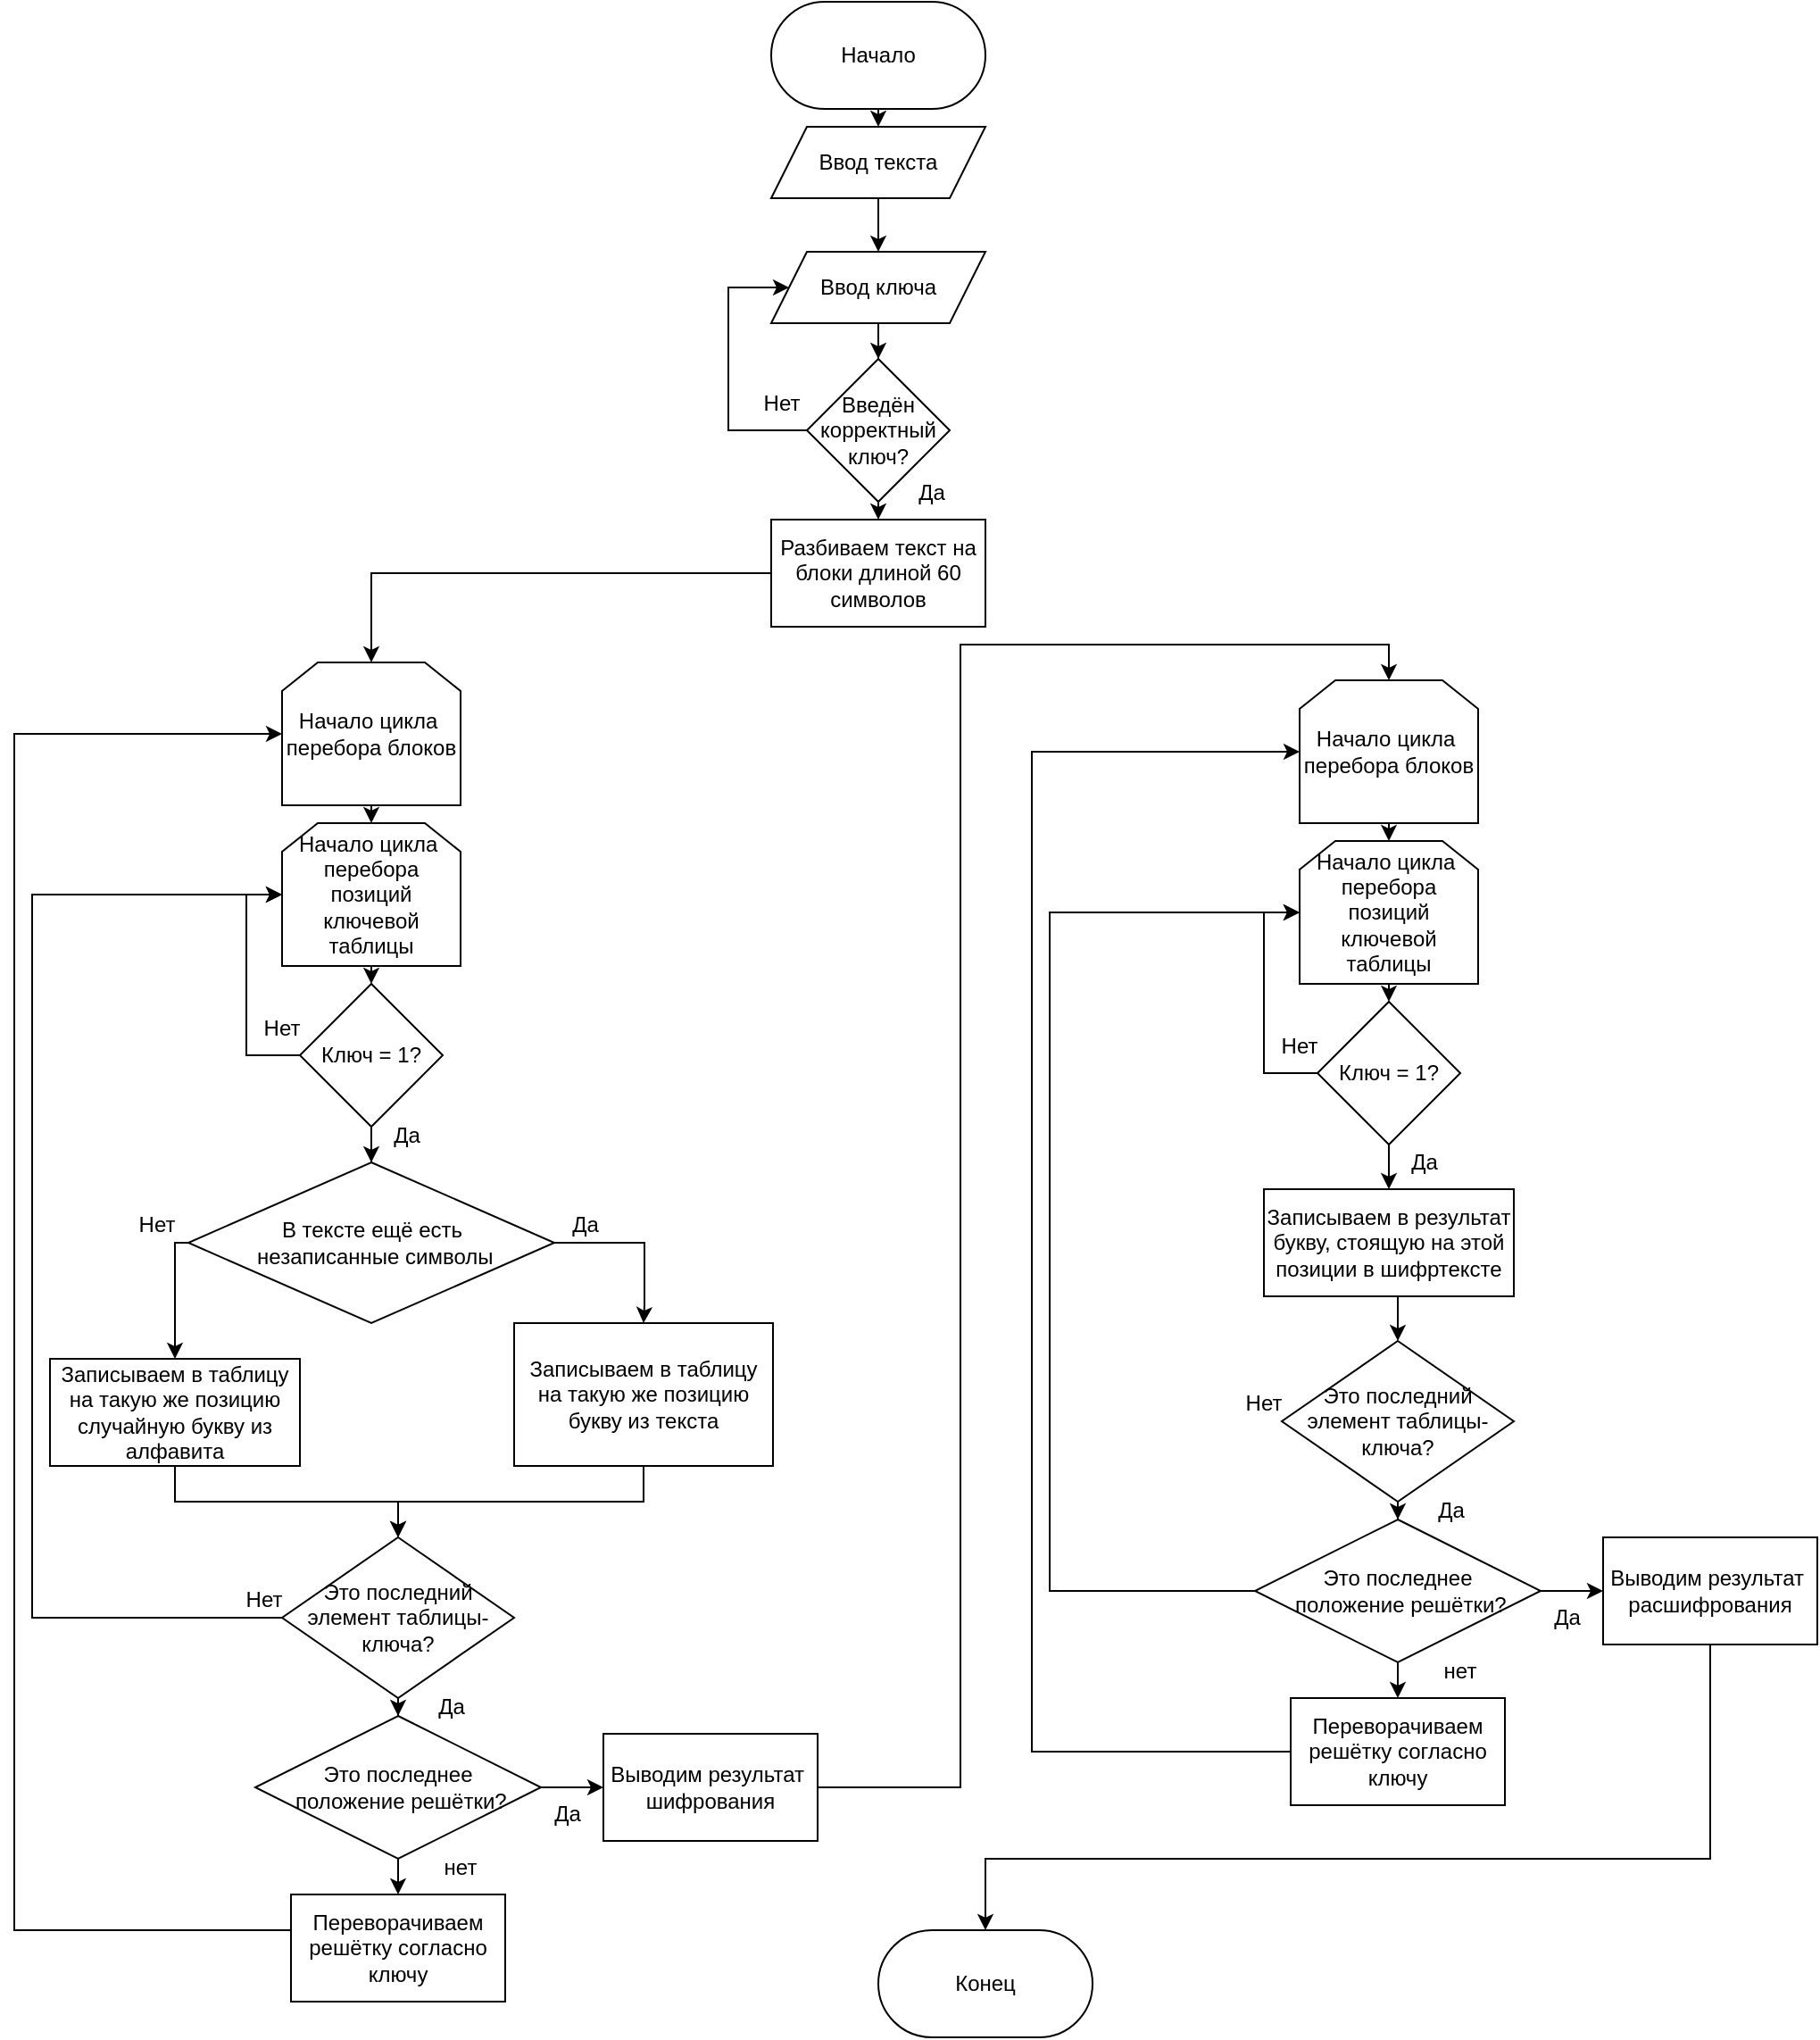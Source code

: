 <mxfile version="24.2.7" type="device">
  <diagram name="Страница — 1" id="y56YoYrBCxLs7feVch3i">
    <mxGraphModel dx="3617" dy="1297" grid="1" gridSize="10" guides="1" tooltips="1" connect="1" arrows="1" fold="1" page="1" pageScale="1" pageWidth="827" pageHeight="1169" math="0" shadow="0">
      <root>
        <mxCell id="0" />
        <mxCell id="1" parent="0" />
        <mxCell id="BNSsRo8BUzBF0QC5Q9ML-11" style="edgeStyle=orthogonalEdgeStyle;rounded=0;orthogonalLoop=1;jettySize=auto;html=1;exitX=0.5;exitY=1;exitDx=0;exitDy=0;entryX=0.5;entryY=0;entryDx=0;entryDy=0;" edge="1" parent="1" source="BNSsRo8BUzBF0QC5Q9ML-1" target="BNSsRo8BUzBF0QC5Q9ML-2">
          <mxGeometry relative="1" as="geometry" />
        </mxCell>
        <mxCell id="BNSsRo8BUzBF0QC5Q9ML-1" value="Начало" style="rounded=1;whiteSpace=wrap;html=1;arcSize=50;" vertex="1" parent="1">
          <mxGeometry x="354" y="20" width="120" height="60" as="geometry" />
        </mxCell>
        <mxCell id="BNSsRo8BUzBF0QC5Q9ML-10" style="edgeStyle=orthogonalEdgeStyle;rounded=0;orthogonalLoop=1;jettySize=auto;html=1;entryX=0.5;entryY=0;entryDx=0;entryDy=0;" edge="1" parent="1" source="BNSsRo8BUzBF0QC5Q9ML-2" target="BNSsRo8BUzBF0QC5Q9ML-3">
          <mxGeometry relative="1" as="geometry" />
        </mxCell>
        <mxCell id="BNSsRo8BUzBF0QC5Q9ML-2" value="Ввод текста" style="shape=parallelogram;perimeter=parallelogramPerimeter;whiteSpace=wrap;html=1;fixedSize=1;" vertex="1" parent="1">
          <mxGeometry x="354" y="90" width="120" height="40" as="geometry" />
        </mxCell>
        <mxCell id="BNSsRo8BUzBF0QC5Q9ML-7" value="" style="edgeStyle=orthogonalEdgeStyle;rounded=0;orthogonalLoop=1;jettySize=auto;html=1;entryX=0.5;entryY=0;entryDx=0;entryDy=0;" edge="1" parent="1" source="BNSsRo8BUzBF0QC5Q9ML-3" target="BNSsRo8BUzBF0QC5Q9ML-4">
          <mxGeometry relative="1" as="geometry" />
        </mxCell>
        <mxCell id="BNSsRo8BUzBF0QC5Q9ML-3" value="Ввод ключа" style="shape=parallelogram;perimeter=parallelogramPerimeter;whiteSpace=wrap;html=1;fixedSize=1;" vertex="1" parent="1">
          <mxGeometry x="354" y="160" width="120" height="40" as="geometry" />
        </mxCell>
        <mxCell id="BNSsRo8BUzBF0QC5Q9ML-5" style="edgeStyle=orthogonalEdgeStyle;rounded=0;orthogonalLoop=1;jettySize=auto;html=1;entryX=0;entryY=0.5;entryDx=0;entryDy=0;" edge="1" parent="1" source="BNSsRo8BUzBF0QC5Q9ML-4" target="BNSsRo8BUzBF0QC5Q9ML-3">
          <mxGeometry relative="1" as="geometry">
            <Array as="points">
              <mxPoint x="330" y="260" />
              <mxPoint x="330" y="180" />
            </Array>
          </mxGeometry>
        </mxCell>
        <mxCell id="BNSsRo8BUzBF0QC5Q9ML-16" style="edgeStyle=orthogonalEdgeStyle;rounded=0;orthogonalLoop=1;jettySize=auto;html=1;exitX=0.5;exitY=1;exitDx=0;exitDy=0;entryX=0.5;entryY=0;entryDx=0;entryDy=0;" edge="1" parent="1" source="BNSsRo8BUzBF0QC5Q9ML-4" target="BNSsRo8BUzBF0QC5Q9ML-12">
          <mxGeometry relative="1" as="geometry" />
        </mxCell>
        <mxCell id="BNSsRo8BUzBF0QC5Q9ML-4" value="Введён корректный ключ?" style="rhombus;whiteSpace=wrap;html=1;" vertex="1" parent="1">
          <mxGeometry x="374" y="220" width="80" height="80" as="geometry" />
        </mxCell>
        <mxCell id="BNSsRo8BUzBF0QC5Q9ML-6" value="Нет" style="text;html=1;align=center;verticalAlign=middle;whiteSpace=wrap;rounded=0;" vertex="1" parent="1">
          <mxGeometry x="330" y="230" width="60" height="30" as="geometry" />
        </mxCell>
        <mxCell id="BNSsRo8BUzBF0QC5Q9ML-15" style="edgeStyle=orthogonalEdgeStyle;rounded=0;orthogonalLoop=1;jettySize=auto;html=1;entryX=0.5;entryY=0;entryDx=0;entryDy=0;" edge="1" parent="1" source="BNSsRo8BUzBF0QC5Q9ML-12" target="BNSsRo8BUzBF0QC5Q9ML-14">
          <mxGeometry relative="1" as="geometry" />
        </mxCell>
        <mxCell id="BNSsRo8BUzBF0QC5Q9ML-12" value="Разбиваем текст на блоки длиной 60 символов" style="rounded=0;whiteSpace=wrap;html=1;" vertex="1" parent="1">
          <mxGeometry x="354" y="310" width="120" height="60" as="geometry" />
        </mxCell>
        <mxCell id="BNSsRo8BUzBF0QC5Q9ML-33" style="edgeStyle=orthogonalEdgeStyle;rounded=0;orthogonalLoop=1;jettySize=auto;html=1;" edge="1" parent="1" source="BNSsRo8BUzBF0QC5Q9ML-13" target="BNSsRo8BUzBF0QC5Q9ML-24">
          <mxGeometry relative="1" as="geometry" />
        </mxCell>
        <mxCell id="BNSsRo8BUzBF0QC5Q9ML-13" value="Записываем в таблицу на такую же позицию букву из текста" style="rounded=0;whiteSpace=wrap;html=1;" vertex="1" parent="1">
          <mxGeometry x="210" y="760" width="145" height="80" as="geometry" />
        </mxCell>
        <mxCell id="BNSsRo8BUzBF0QC5Q9ML-35" style="edgeStyle=orthogonalEdgeStyle;rounded=0;orthogonalLoop=1;jettySize=auto;html=1;exitX=0.5;exitY=1;exitDx=0;exitDy=0;entryX=0.5;entryY=0;entryDx=0;entryDy=0;" edge="1" parent="1" source="BNSsRo8BUzBF0QC5Q9ML-14" target="BNSsRo8BUzBF0QC5Q9ML-18">
          <mxGeometry relative="1" as="geometry" />
        </mxCell>
        <mxCell id="BNSsRo8BUzBF0QC5Q9ML-14" value="Начало цикла&amp;nbsp;&lt;div&gt;перебора блоков&lt;/div&gt;" style="shape=loopLimit;whiteSpace=wrap;html=1;" vertex="1" parent="1">
          <mxGeometry x="80" y="390" width="100" height="80" as="geometry" />
        </mxCell>
        <mxCell id="BNSsRo8BUzBF0QC5Q9ML-17" value="Да" style="text;html=1;align=center;verticalAlign=middle;whiteSpace=wrap;rounded=0;" vertex="1" parent="1">
          <mxGeometry x="414" y="280" width="60" height="30" as="geometry" />
        </mxCell>
        <mxCell id="BNSsRo8BUzBF0QC5Q9ML-36" style="edgeStyle=orthogonalEdgeStyle;rounded=0;orthogonalLoop=1;jettySize=auto;html=1;exitX=0.5;exitY=1;exitDx=0;exitDy=0;entryX=0.5;entryY=0;entryDx=0;entryDy=0;" edge="1" parent="1" source="BNSsRo8BUzBF0QC5Q9ML-18" target="BNSsRo8BUzBF0QC5Q9ML-19">
          <mxGeometry relative="1" as="geometry" />
        </mxCell>
        <mxCell id="BNSsRo8BUzBF0QC5Q9ML-18" value="Начало цикла&amp;nbsp;&lt;div&gt;перебора позиций ключевой таблицы&lt;/div&gt;" style="shape=loopLimit;whiteSpace=wrap;html=1;" vertex="1" parent="1">
          <mxGeometry x="80" y="480" width="100" height="80" as="geometry" />
        </mxCell>
        <mxCell id="BNSsRo8BUzBF0QC5Q9ML-22" style="edgeStyle=orthogonalEdgeStyle;rounded=0;orthogonalLoop=1;jettySize=auto;html=1;" edge="1" parent="1" source="BNSsRo8BUzBF0QC5Q9ML-19" target="BNSsRo8BUzBF0QC5Q9ML-20">
          <mxGeometry relative="1" as="geometry" />
        </mxCell>
        <mxCell id="BNSsRo8BUzBF0QC5Q9ML-23" style="edgeStyle=orthogonalEdgeStyle;rounded=0;orthogonalLoop=1;jettySize=auto;html=1;entryX=0;entryY=0.5;entryDx=0;entryDy=0;" edge="1" parent="1" source="BNSsRo8BUzBF0QC5Q9ML-19" target="BNSsRo8BUzBF0QC5Q9ML-18">
          <mxGeometry relative="1" as="geometry">
            <Array as="points">
              <mxPoint x="60" y="610" />
              <mxPoint x="60" y="520" />
            </Array>
          </mxGeometry>
        </mxCell>
        <mxCell id="BNSsRo8BUzBF0QC5Q9ML-19" value="Ключ = 1?" style="rhombus;whiteSpace=wrap;html=1;" vertex="1" parent="1">
          <mxGeometry x="90" y="570" width="80" height="80" as="geometry" />
        </mxCell>
        <mxCell id="BNSsRo8BUzBF0QC5Q9ML-26" style="edgeStyle=orthogonalEdgeStyle;rounded=0;orthogonalLoop=1;jettySize=auto;html=1;entryX=0.5;entryY=0;entryDx=0;entryDy=0;" edge="1" parent="1" source="BNSsRo8BUzBF0QC5Q9ML-20" target="BNSsRo8BUzBF0QC5Q9ML-13">
          <mxGeometry relative="1" as="geometry">
            <Array as="points">
              <mxPoint x="283" y="715" />
              <mxPoint x="283" y="750" />
            </Array>
          </mxGeometry>
        </mxCell>
        <mxCell id="BNSsRo8BUzBF0QC5Q9ML-27" style="edgeStyle=orthogonalEdgeStyle;rounded=0;orthogonalLoop=1;jettySize=auto;html=1;entryX=0.5;entryY=0;entryDx=0;entryDy=0;" edge="1" parent="1" source="BNSsRo8BUzBF0QC5Q9ML-20" target="BNSsRo8BUzBF0QC5Q9ML-21">
          <mxGeometry relative="1" as="geometry">
            <Array as="points">
              <mxPoint x="20" y="715" />
            </Array>
          </mxGeometry>
        </mxCell>
        <mxCell id="BNSsRo8BUzBF0QC5Q9ML-20" value="В тексте ещё есть&lt;div&gt;&amp;nbsp;незаписанные символы&lt;/div&gt;" style="rhombus;whiteSpace=wrap;html=1;" vertex="1" parent="1">
          <mxGeometry x="27.5" y="670" width="205" height="90" as="geometry" />
        </mxCell>
        <mxCell id="BNSsRo8BUzBF0QC5Q9ML-32" style="edgeStyle=orthogonalEdgeStyle;rounded=0;orthogonalLoop=1;jettySize=auto;html=1;" edge="1" parent="1" source="BNSsRo8BUzBF0QC5Q9ML-21" target="BNSsRo8BUzBF0QC5Q9ML-24">
          <mxGeometry relative="1" as="geometry">
            <Array as="points">
              <mxPoint x="20" y="860" />
              <mxPoint x="145" y="860" />
            </Array>
          </mxGeometry>
        </mxCell>
        <mxCell id="BNSsRo8BUzBF0QC5Q9ML-21" value="Записываем в таблицу на такую же позицию случайную букву из алфавита" style="rounded=0;whiteSpace=wrap;html=1;" vertex="1" parent="1">
          <mxGeometry x="-50" y="780" width="140" height="60" as="geometry" />
        </mxCell>
        <mxCell id="BNSsRo8BUzBF0QC5Q9ML-25" style="edgeStyle=orthogonalEdgeStyle;rounded=0;orthogonalLoop=1;jettySize=auto;html=1;entryX=0;entryY=0.5;entryDx=0;entryDy=0;" edge="1" parent="1" source="BNSsRo8BUzBF0QC5Q9ML-24" target="BNSsRo8BUzBF0QC5Q9ML-18">
          <mxGeometry relative="1" as="geometry">
            <Array as="points">
              <mxPoint x="-60" y="925" />
              <mxPoint x="-60" y="520" />
            </Array>
          </mxGeometry>
        </mxCell>
        <mxCell id="BNSsRo8BUzBF0QC5Q9ML-39" value="" style="edgeStyle=orthogonalEdgeStyle;rounded=0;orthogonalLoop=1;jettySize=auto;html=1;entryX=0.5;entryY=0;entryDx=0;entryDy=0;" edge="1" parent="1" source="BNSsRo8BUzBF0QC5Q9ML-24" target="BNSsRo8BUzBF0QC5Q9ML-41">
          <mxGeometry relative="1" as="geometry" />
        </mxCell>
        <mxCell id="BNSsRo8BUzBF0QC5Q9ML-24" value="Это последний элемент таблицы-ключа?" style="rhombus;whiteSpace=wrap;html=1;" vertex="1" parent="1">
          <mxGeometry x="80" y="880" width="130" height="90" as="geometry" />
        </mxCell>
        <mxCell id="BNSsRo8BUzBF0QC5Q9ML-28" value="Нет" style="text;html=1;align=center;verticalAlign=middle;whiteSpace=wrap;rounded=0;" vertex="1" parent="1">
          <mxGeometry x="-20" y="690" width="60" height="30" as="geometry" />
        </mxCell>
        <mxCell id="BNSsRo8BUzBF0QC5Q9ML-29" value="Да" style="text;html=1;align=center;verticalAlign=middle;whiteSpace=wrap;rounded=0;" vertex="1" parent="1">
          <mxGeometry x="220" y="690" width="60" height="30" as="geometry" />
        </mxCell>
        <mxCell id="BNSsRo8BUzBF0QC5Q9ML-30" value="Да" style="text;html=1;align=center;verticalAlign=middle;whiteSpace=wrap;rounded=0;" vertex="1" parent="1">
          <mxGeometry x="120" y="640" width="60" height="30" as="geometry" />
        </mxCell>
        <mxCell id="BNSsRo8BUzBF0QC5Q9ML-31" value="Нет" style="text;html=1;align=center;verticalAlign=middle;whiteSpace=wrap;rounded=0;" vertex="1" parent="1">
          <mxGeometry x="50" y="580" width="60" height="30" as="geometry" />
        </mxCell>
        <mxCell id="BNSsRo8BUzBF0QC5Q9ML-34" value="Нет" style="text;html=1;align=center;verticalAlign=middle;whiteSpace=wrap;rounded=0;" vertex="1" parent="1">
          <mxGeometry x="40" y="900" width="60" height="30" as="geometry" />
        </mxCell>
        <mxCell id="BNSsRo8BUzBF0QC5Q9ML-38" style="edgeStyle=orthogonalEdgeStyle;rounded=0;orthogonalLoop=1;jettySize=auto;html=1;entryX=0;entryY=0.5;entryDx=0;entryDy=0;" edge="1" parent="1" source="BNSsRo8BUzBF0QC5Q9ML-37" target="BNSsRo8BUzBF0QC5Q9ML-14">
          <mxGeometry relative="1" as="geometry">
            <Array as="points">
              <mxPoint x="-70" y="1100" />
              <mxPoint x="-70" y="430" />
            </Array>
          </mxGeometry>
        </mxCell>
        <mxCell id="BNSsRo8BUzBF0QC5Q9ML-37" value="Переворачиваем решётку согласно ключу" style="rounded=0;whiteSpace=wrap;html=1;" vertex="1" parent="1">
          <mxGeometry x="85" y="1080" width="120" height="60" as="geometry" />
        </mxCell>
        <mxCell id="BNSsRo8BUzBF0QC5Q9ML-40" value="Да" style="text;html=1;align=center;verticalAlign=middle;whiteSpace=wrap;rounded=0;" vertex="1" parent="1">
          <mxGeometry x="145" y="960" width="60" height="30" as="geometry" />
        </mxCell>
        <mxCell id="BNSsRo8BUzBF0QC5Q9ML-42" style="edgeStyle=orthogonalEdgeStyle;rounded=0;orthogonalLoop=1;jettySize=auto;html=1;exitX=0.5;exitY=1;exitDx=0;exitDy=0;entryX=0.5;entryY=0;entryDx=0;entryDy=0;" edge="1" parent="1" source="BNSsRo8BUzBF0QC5Q9ML-41" target="BNSsRo8BUzBF0QC5Q9ML-37">
          <mxGeometry relative="1" as="geometry" />
        </mxCell>
        <mxCell id="BNSsRo8BUzBF0QC5Q9ML-45" value="" style="edgeStyle=orthogonalEdgeStyle;rounded=0;orthogonalLoop=1;jettySize=auto;html=1;" edge="1" parent="1" source="BNSsRo8BUzBF0QC5Q9ML-41" target="BNSsRo8BUzBF0QC5Q9ML-44">
          <mxGeometry relative="1" as="geometry" />
        </mxCell>
        <mxCell id="BNSsRo8BUzBF0QC5Q9ML-41" value="Это последнее&lt;div&gt;&amp;nbsp;положение решётки?&lt;/div&gt;" style="rhombus;whiteSpace=wrap;html=1;" vertex="1" parent="1">
          <mxGeometry x="65" y="980" width="160" height="80" as="geometry" />
        </mxCell>
        <mxCell id="BNSsRo8BUzBF0QC5Q9ML-43" value="нет" style="text;html=1;align=center;verticalAlign=middle;whiteSpace=wrap;rounded=0;" vertex="1" parent="1">
          <mxGeometry x="150" y="1050" width="60" height="30" as="geometry" />
        </mxCell>
        <mxCell id="BNSsRo8BUzBF0QC5Q9ML-78" style="edgeStyle=orthogonalEdgeStyle;rounded=0;orthogonalLoop=1;jettySize=auto;html=1;entryX=0.5;entryY=0;entryDx=0;entryDy=0;" edge="1" parent="1" source="BNSsRo8BUzBF0QC5Q9ML-44" target="BNSsRo8BUzBF0QC5Q9ML-50">
          <mxGeometry relative="1" as="geometry">
            <Array as="points">
              <mxPoint x="460" y="1020" />
              <mxPoint x="460" y="380" />
              <mxPoint x="700" y="380" />
            </Array>
          </mxGeometry>
        </mxCell>
        <mxCell id="BNSsRo8BUzBF0QC5Q9ML-44" value="Выводим результат&amp;nbsp;&lt;div&gt;шифрования&lt;/div&gt;" style="rounded=0;whiteSpace=wrap;html=1;" vertex="1" parent="1">
          <mxGeometry x="260" y="990" width="120" height="60" as="geometry" />
        </mxCell>
        <mxCell id="BNSsRo8BUzBF0QC5Q9ML-46" value="Да" style="text;html=1;align=center;verticalAlign=middle;whiteSpace=wrap;rounded=0;" vertex="1" parent="1">
          <mxGeometry x="210" y="1020" width="60" height="30" as="geometry" />
        </mxCell>
        <mxCell id="BNSsRo8BUzBF0QC5Q9ML-49" style="edgeStyle=orthogonalEdgeStyle;rounded=0;orthogonalLoop=1;jettySize=auto;html=1;exitX=0.5;exitY=1;exitDx=0;exitDy=0;entryX=0.5;entryY=0;entryDx=0;entryDy=0;" edge="1" parent="1" source="BNSsRo8BUzBF0QC5Q9ML-50" target="BNSsRo8BUzBF0QC5Q9ML-52">
          <mxGeometry relative="1" as="geometry" />
        </mxCell>
        <mxCell id="BNSsRo8BUzBF0QC5Q9ML-50" value="Начало цикла&amp;nbsp;&lt;div&gt;перебора блоков&lt;/div&gt;" style="shape=loopLimit;whiteSpace=wrap;html=1;" vertex="1" parent="1">
          <mxGeometry x="650" y="400" width="100" height="80" as="geometry" />
        </mxCell>
        <mxCell id="BNSsRo8BUzBF0QC5Q9ML-51" style="edgeStyle=orthogonalEdgeStyle;rounded=0;orthogonalLoop=1;jettySize=auto;html=1;exitX=0.5;exitY=1;exitDx=0;exitDy=0;entryX=0.5;entryY=0;entryDx=0;entryDy=0;" edge="1" parent="1" source="BNSsRo8BUzBF0QC5Q9ML-52" target="BNSsRo8BUzBF0QC5Q9ML-55">
          <mxGeometry relative="1" as="geometry" />
        </mxCell>
        <mxCell id="BNSsRo8BUzBF0QC5Q9ML-52" value="Начало цикла&amp;nbsp;&lt;div&gt;перебора позиций ключевой таблицы&lt;/div&gt;" style="shape=loopLimit;whiteSpace=wrap;html=1;" vertex="1" parent="1">
          <mxGeometry x="650" y="490" width="100" height="80" as="geometry" />
        </mxCell>
        <mxCell id="BNSsRo8BUzBF0QC5Q9ML-53" style="edgeStyle=orthogonalEdgeStyle;rounded=0;orthogonalLoop=1;jettySize=auto;html=1;" edge="1" parent="1" source="BNSsRo8BUzBF0QC5Q9ML-55" target="BNSsRo8BUzBF0QC5Q9ML-60">
          <mxGeometry relative="1" as="geometry">
            <mxPoint x="700" y="680" as="targetPoint" />
            <Array as="points" />
          </mxGeometry>
        </mxCell>
        <mxCell id="BNSsRo8BUzBF0QC5Q9ML-54" style="edgeStyle=orthogonalEdgeStyle;rounded=0;orthogonalLoop=1;jettySize=auto;html=1;entryX=0;entryY=0.5;entryDx=0;entryDy=0;" edge="1" parent="1" source="BNSsRo8BUzBF0QC5Q9ML-55" target="BNSsRo8BUzBF0QC5Q9ML-52">
          <mxGeometry relative="1" as="geometry">
            <Array as="points">
              <mxPoint x="630" y="620" />
              <mxPoint x="630" y="530" />
            </Array>
          </mxGeometry>
        </mxCell>
        <mxCell id="BNSsRo8BUzBF0QC5Q9ML-55" value="Ключ = 1?" style="rhombus;whiteSpace=wrap;html=1;" vertex="1" parent="1">
          <mxGeometry x="660" y="580" width="80" height="80" as="geometry" />
        </mxCell>
        <mxCell id="BNSsRo8BUzBF0QC5Q9ML-79" style="edgeStyle=orthogonalEdgeStyle;rounded=0;orthogonalLoop=1;jettySize=auto;html=1;" edge="1" parent="1" source="BNSsRo8BUzBF0QC5Q9ML-60" target="BNSsRo8BUzBF0QC5Q9ML-63">
          <mxGeometry relative="1" as="geometry">
            <Array as="points">
              <mxPoint x="705" y="760" />
              <mxPoint x="705" y="760" />
            </Array>
          </mxGeometry>
        </mxCell>
        <mxCell id="BNSsRo8BUzBF0QC5Q9ML-60" value="Записываем в результат букву, стоящую на этой позиции в шифртексте" style="rounded=0;whiteSpace=wrap;html=1;" vertex="1" parent="1">
          <mxGeometry x="630" y="685" width="140" height="60" as="geometry" />
        </mxCell>
        <mxCell id="BNSsRo8BUzBF0QC5Q9ML-61" style="edgeStyle=orthogonalEdgeStyle;rounded=0;orthogonalLoop=1;jettySize=auto;html=1;entryX=0;entryY=0.5;entryDx=0;entryDy=0;" edge="1" parent="1" source="BNSsRo8BUzBF0QC5Q9ML-63" target="BNSsRo8BUzBF0QC5Q9ML-52">
          <mxGeometry relative="1" as="geometry">
            <Array as="points">
              <mxPoint x="705" y="910" />
              <mxPoint x="510" y="910" />
              <mxPoint x="510" y="530" />
            </Array>
          </mxGeometry>
        </mxCell>
        <mxCell id="BNSsRo8BUzBF0QC5Q9ML-62" value="" style="edgeStyle=orthogonalEdgeStyle;rounded=0;orthogonalLoop=1;jettySize=auto;html=1;entryX=0.5;entryY=0;entryDx=0;entryDy=0;" edge="1" parent="1" source="BNSsRo8BUzBF0QC5Q9ML-63" target="BNSsRo8BUzBF0QC5Q9ML-74">
          <mxGeometry relative="1" as="geometry" />
        </mxCell>
        <mxCell id="BNSsRo8BUzBF0QC5Q9ML-63" value="Это последний элемент таблицы-ключа?" style="rhombus;whiteSpace=wrap;html=1;" vertex="1" parent="1">
          <mxGeometry x="640" y="770" width="130" height="90" as="geometry" />
        </mxCell>
        <mxCell id="BNSsRo8BUzBF0QC5Q9ML-66" value="Да" style="text;html=1;align=center;verticalAlign=middle;whiteSpace=wrap;rounded=0;" vertex="1" parent="1">
          <mxGeometry x="690" y="655" width="60" height="30" as="geometry" />
        </mxCell>
        <mxCell id="BNSsRo8BUzBF0QC5Q9ML-67" value="Нет" style="text;html=1;align=center;verticalAlign=middle;whiteSpace=wrap;rounded=0;" vertex="1" parent="1">
          <mxGeometry x="620" y="590" width="60" height="30" as="geometry" />
        </mxCell>
        <mxCell id="BNSsRo8BUzBF0QC5Q9ML-68" value="Нет" style="text;html=1;align=center;verticalAlign=middle;whiteSpace=wrap;rounded=0;" vertex="1" parent="1">
          <mxGeometry x="600" y="790" width="60" height="30" as="geometry" />
        </mxCell>
        <mxCell id="BNSsRo8BUzBF0QC5Q9ML-69" style="edgeStyle=orthogonalEdgeStyle;rounded=0;orthogonalLoop=1;jettySize=auto;html=1;entryX=0;entryY=0.5;entryDx=0;entryDy=0;" edge="1" parent="1" source="BNSsRo8BUzBF0QC5Q9ML-70" target="BNSsRo8BUzBF0QC5Q9ML-50">
          <mxGeometry relative="1" as="geometry">
            <Array as="points">
              <mxPoint x="500" y="1000" />
              <mxPoint x="500" y="440" />
            </Array>
          </mxGeometry>
        </mxCell>
        <mxCell id="BNSsRo8BUzBF0QC5Q9ML-70" value="Переворачиваем решётку согласно ключу" style="rounded=0;whiteSpace=wrap;html=1;" vertex="1" parent="1">
          <mxGeometry x="645" y="970" width="120" height="60" as="geometry" />
        </mxCell>
        <mxCell id="BNSsRo8BUzBF0QC5Q9ML-71" value="Да" style="text;html=1;align=center;verticalAlign=middle;whiteSpace=wrap;rounded=0;" vertex="1" parent="1">
          <mxGeometry x="705" y="850" width="60" height="30" as="geometry" />
        </mxCell>
        <mxCell id="BNSsRo8BUzBF0QC5Q9ML-72" style="edgeStyle=orthogonalEdgeStyle;rounded=0;orthogonalLoop=1;jettySize=auto;html=1;exitX=0.5;exitY=1;exitDx=0;exitDy=0;entryX=0.5;entryY=0;entryDx=0;entryDy=0;" edge="1" parent="1" source="BNSsRo8BUzBF0QC5Q9ML-74" target="BNSsRo8BUzBF0QC5Q9ML-70">
          <mxGeometry relative="1" as="geometry" />
        </mxCell>
        <mxCell id="BNSsRo8BUzBF0QC5Q9ML-73" value="" style="edgeStyle=orthogonalEdgeStyle;rounded=0;orthogonalLoop=1;jettySize=auto;html=1;" edge="1" parent="1" source="BNSsRo8BUzBF0QC5Q9ML-74" target="BNSsRo8BUzBF0QC5Q9ML-76">
          <mxGeometry relative="1" as="geometry" />
        </mxCell>
        <mxCell id="BNSsRo8BUzBF0QC5Q9ML-74" value="Это последнее&lt;div&gt;&amp;nbsp;положение решётки?&lt;/div&gt;" style="rhombus;whiteSpace=wrap;html=1;" vertex="1" parent="1">
          <mxGeometry x="625" y="870" width="160" height="80" as="geometry" />
        </mxCell>
        <mxCell id="BNSsRo8BUzBF0QC5Q9ML-75" value="нет" style="text;html=1;align=center;verticalAlign=middle;whiteSpace=wrap;rounded=0;" vertex="1" parent="1">
          <mxGeometry x="710" y="940" width="60" height="30" as="geometry" />
        </mxCell>
        <mxCell id="BNSsRo8BUzBF0QC5Q9ML-81" style="edgeStyle=orthogonalEdgeStyle;rounded=0;orthogonalLoop=1;jettySize=auto;html=1;entryX=0.5;entryY=0;entryDx=0;entryDy=0;" edge="1" parent="1" source="BNSsRo8BUzBF0QC5Q9ML-76" target="BNSsRo8BUzBF0QC5Q9ML-80">
          <mxGeometry relative="1" as="geometry">
            <Array as="points">
              <mxPoint x="880" y="1060" />
              <mxPoint x="474" y="1060" />
            </Array>
          </mxGeometry>
        </mxCell>
        <mxCell id="BNSsRo8BUzBF0QC5Q9ML-76" value="Выводим результат&amp;nbsp;&lt;div&gt;расшифрования&lt;/div&gt;" style="rounded=0;whiteSpace=wrap;html=1;" vertex="1" parent="1">
          <mxGeometry x="820" y="880" width="120" height="60" as="geometry" />
        </mxCell>
        <mxCell id="BNSsRo8BUzBF0QC5Q9ML-77" value="Да" style="text;html=1;align=center;verticalAlign=middle;whiteSpace=wrap;rounded=0;" vertex="1" parent="1">
          <mxGeometry x="770" y="910" width="60" height="30" as="geometry" />
        </mxCell>
        <mxCell id="BNSsRo8BUzBF0QC5Q9ML-80" value="Конец" style="rounded=1;whiteSpace=wrap;html=1;arcSize=50;" vertex="1" parent="1">
          <mxGeometry x="414" y="1100" width="120" height="60" as="geometry" />
        </mxCell>
      </root>
    </mxGraphModel>
  </diagram>
</mxfile>
